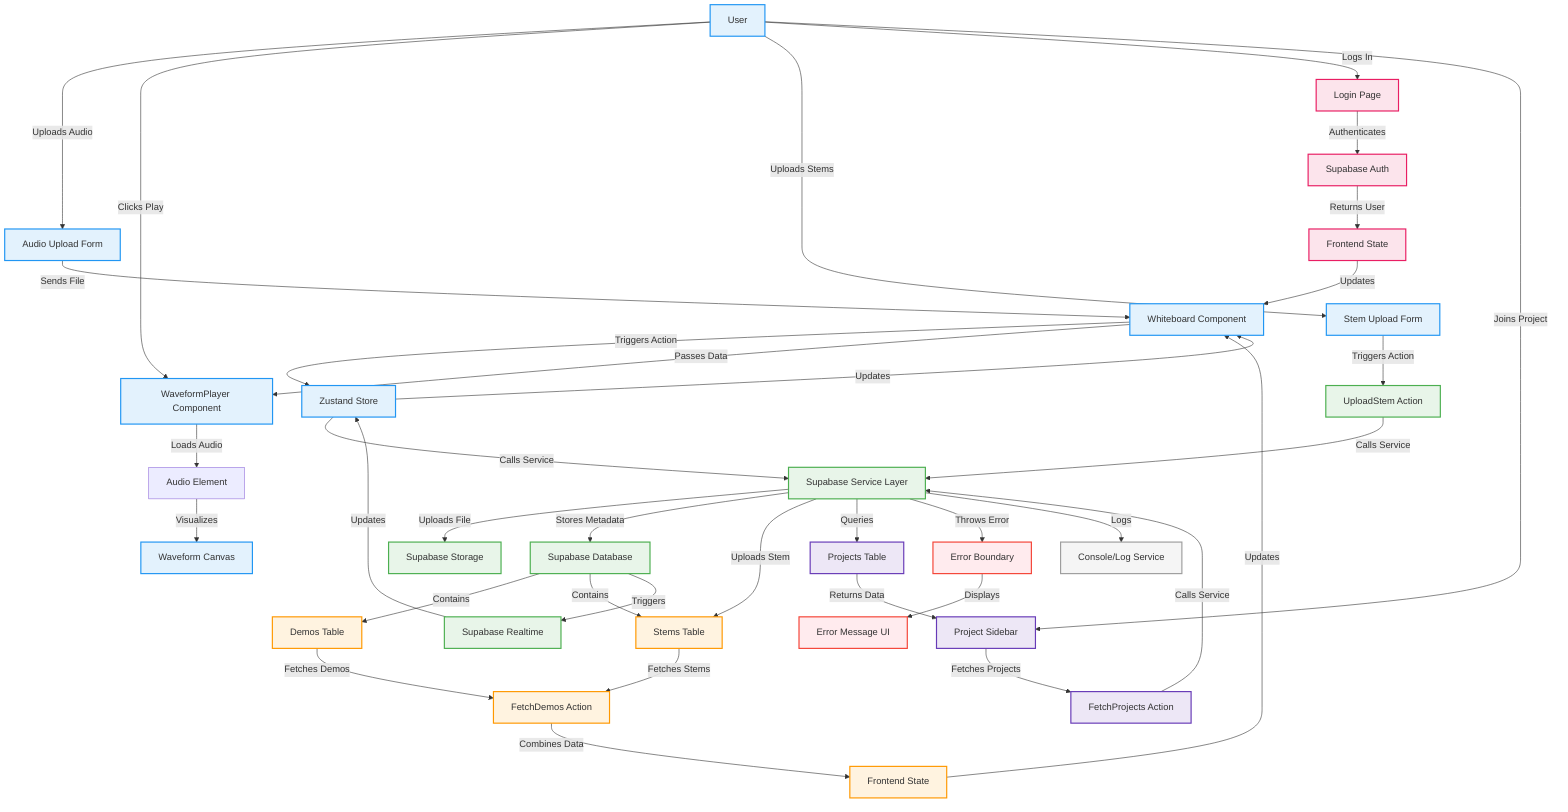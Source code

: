 graph TD
    %% Frontend Components
    A[User] -->|Uploads Audio| B[Audio Upload Form]
    B -->|Sends File| C[Whiteboard Component]
    C -->|Triggers Action| D[Zustand Store]
    D -->|Calls Service| E[Supabase Service Layer]

    %% Backend Services
    E -->|Uploads File| F[Supabase Storage]
    E -->|Stores Metadata| G[Supabase Database]
    G -->|Contains| H[Demos Table]
    G -->|Contains| I[Stems Table]

    %% Data Flow
    H -->|Fetches Demos| J[FetchDemos Action]
    I -->|Fetches Stems| J
    J -->|Combines Data| K[Frontend State]
    K -->|Updates| C

    %% Audio Playback
    C -->|Passes Data| L[WaveformPlayer Component]
    L -->|Loads Audio| M[Audio Element]
    M -->|Visualizes| N[Waveform Canvas]

    %% User Interaction
    A -->|Clicks Play| L
    A -->|Uploads Stems| O[Stem Upload Form]
    O -->|Triggers Action| P[UploadStem Action]
    P -->|Calls Service| E
    E -->|Uploads Stem| I

    %% Authentication
    A -->|Logs In| Q[Login Page]
    Q -->|Authenticates| R[Supabase Auth]
    R -->|Returns User| S[Frontend State]
    S -->|Updates| C

    %% Collaboration
    A -->|Joins Project| T[Project Sidebar]
    T -->|Fetches Projects| U[FetchProjects Action]
    U -->|Calls Service| E
    E -->|Queries| V[Projects Table]
    V -->|Returns Data| T

    %% Real-time Updates
    G -->|Triggers| W[Supabase Realtime]
    W -->|Updates| D
    D -->|Updates| C

    %% Error Handling
    E -->|Throws Error| X[Error Boundary]
    X -->|Displays| Y[Error Message UI]

    %% Logging
    E -->|Logs| Z[Console/Log Service]

    %% Styling for Visual Appeal
    classDef frontend fill:#E3F2FD,stroke:#2196F3,stroke-width:2px;
    classDef backend fill:#E8F5E9,stroke:#4CAF50,stroke-width:2px;
    classDef dataFlow fill:#FFF3E0,stroke:#FF9800,stroke-width:2px;
    classDef auth fill:#FCE4EC,stroke:#E91E63,stroke-width:2px;
    classDef collaboration fill:#EDE7F6,stroke:#673AB7,stroke-width:2px;
    classDef errorHandling fill:#FFEBEE,stroke:#F44336,stroke-width:2px;
    classDef logging fill:#F5F5F5,stroke:#9E9E9E,stroke-width:2px;

    class A,B,C,D,L,N,O,Q,S,T frontend;
    class E,F,G,H,I,J,K,P,U,V,W backend;
    class H,I,J,K dataFlow;
    class Q,R,S auth;
    class T,U,V collaboration;
    class X,Y errorHandling;
    class Z logging;